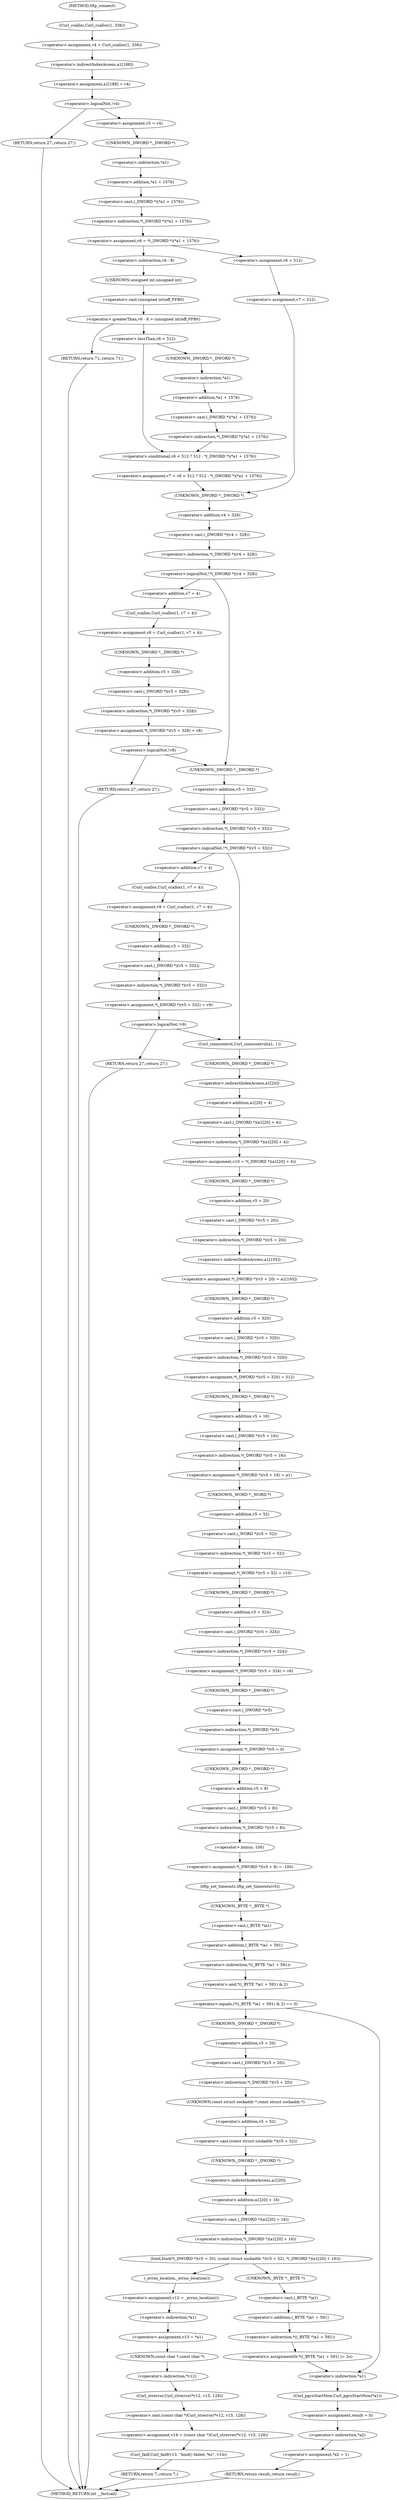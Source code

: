 digraph tftp_connect {  
"1000129" [label = "(<operator>.assignment,v4 = Curl_ccalloc(1, 336))" ]
"1000131" [label = "(Curl_ccalloc,Curl_ccalloc(1, 336))" ]
"1000134" [label = "(<operator>.assignment,a1[188] = v4)" ]
"1000135" [label = "(<operator>.indirectIndexAccess,a1[188])" ]
"1000140" [label = "(<operator>.logicalNot,!v4)" ]
"1000142" [label = "(RETURN,return 27;,return 27;)" ]
"1000144" [label = "(<operator>.assignment,v5 = v4)" ]
"1000147" [label = "(<operator>.assignment,v6 = *(_DWORD *)(*a1 + 1576))" ]
"1000149" [label = "(<operator>.indirection,*(_DWORD *)(*a1 + 1576))" ]
"1000150" [label = "(<operator>.cast,(_DWORD *)(*a1 + 1576))" ]
"1000151" [label = "(UNKNOWN,_DWORD *,_DWORD *)" ]
"1000152" [label = "(<operator>.addition,*a1 + 1576)" ]
"1000153" [label = "(<operator>.indirection,*a1)" ]
"1000160" [label = "(<operator>.greaterThan,v6 - 8 > (unsigned int)off_FFB0)" ]
"1000161" [label = "(<operator>.subtraction,v6 - 8)" ]
"1000164" [label = "(<operator>.cast,(unsigned int)off_FFB0)" ]
"1000165" [label = "(UNKNOWN,unsigned int,unsigned int)" ]
"1000167" [label = "(RETURN,return 71;,return 71;)" ]
"1000169" [label = "(<operator>.assignment,v7 = v6 < 512 ? 512 : *(_DWORD *)(*a1 + 1576))" ]
"1000171" [label = "(<operator>.conditional,v6 < 512 ? 512 : *(_DWORD *)(*a1 + 1576))" ]
"1000172" [label = "(<operator>.lessThan,v6 < 512)" ]
"1000176" [label = "(<operator>.indirection,*(_DWORD *)(*a1 + 1576))" ]
"1000177" [label = "(<operator>.cast,(_DWORD *)(*a1 + 1576))" ]
"1000178" [label = "(UNKNOWN,_DWORD *,_DWORD *)" ]
"1000179" [label = "(<operator>.addition,*a1 + 1576)" ]
"1000180" [label = "(<operator>.indirection,*a1)" ]
"1000185" [label = "(<operator>.assignment,v6 = 512)" ]
"1000188" [label = "(<operator>.assignment,v7 = 512)" ]
"1000192" [label = "(<operator>.logicalNot,!*(_DWORD *)(v4 + 328))" ]
"1000193" [label = "(<operator>.indirection,*(_DWORD *)(v4 + 328))" ]
"1000194" [label = "(<operator>.cast,(_DWORD *)(v4 + 328))" ]
"1000195" [label = "(UNKNOWN,_DWORD *,_DWORD *)" ]
"1000196" [label = "(<operator>.addition,v4 + 328)" ]
"1000200" [label = "(<operator>.assignment,v8 = Curl_ccalloc(1, v7 + 4))" ]
"1000202" [label = "(Curl_ccalloc,Curl_ccalloc(1, v7 + 4))" ]
"1000204" [label = "(<operator>.addition,v7 + 4)" ]
"1000207" [label = "(<operator>.assignment,*(_DWORD *)(v5 + 328) = v8)" ]
"1000208" [label = "(<operator>.indirection,*(_DWORD *)(v5 + 328))" ]
"1000209" [label = "(<operator>.cast,(_DWORD *)(v5 + 328))" ]
"1000210" [label = "(UNKNOWN,_DWORD *,_DWORD *)" ]
"1000211" [label = "(<operator>.addition,v5 + 328)" ]
"1000216" [label = "(<operator>.logicalNot,!v8)" ]
"1000218" [label = "(RETURN,return 27;,return 27;)" ]
"1000221" [label = "(<operator>.logicalNot,!*(_DWORD *)(v5 + 332))" ]
"1000222" [label = "(<operator>.indirection,*(_DWORD *)(v5 + 332))" ]
"1000223" [label = "(<operator>.cast,(_DWORD *)(v5 + 332))" ]
"1000224" [label = "(UNKNOWN,_DWORD *,_DWORD *)" ]
"1000225" [label = "(<operator>.addition,v5 + 332)" ]
"1000229" [label = "(<operator>.assignment,v9 = Curl_ccalloc(1, v7 + 4))" ]
"1000231" [label = "(Curl_ccalloc,Curl_ccalloc(1, v7 + 4))" ]
"1000233" [label = "(<operator>.addition,v7 + 4)" ]
"1000236" [label = "(<operator>.assignment,*(_DWORD *)(v5 + 332) = v9)" ]
"1000237" [label = "(<operator>.indirection,*(_DWORD *)(v5 + 332))" ]
"1000238" [label = "(<operator>.cast,(_DWORD *)(v5 + 332))" ]
"1000239" [label = "(UNKNOWN,_DWORD *,_DWORD *)" ]
"1000240" [label = "(<operator>.addition,v5 + 332)" ]
"1000245" [label = "(<operator>.logicalNot,!v9)" ]
"1000247" [label = "(RETURN,return 27;,return 27;)" ]
"1000249" [label = "(Curl_conncontrol,Curl_conncontrol(a1, 1))" ]
"1000252" [label = "(<operator>.assignment,v10 = *(_DWORD *)(a1[20] + 4))" ]
"1000254" [label = "(<operator>.indirection,*(_DWORD *)(a1[20] + 4))" ]
"1000255" [label = "(<operator>.cast,(_DWORD *)(a1[20] + 4))" ]
"1000256" [label = "(UNKNOWN,_DWORD *,_DWORD *)" ]
"1000257" [label = "(<operator>.addition,a1[20] + 4)" ]
"1000258" [label = "(<operator>.indirectIndexAccess,a1[20])" ]
"1000262" [label = "(<operator>.assignment,*(_DWORD *)(v5 + 20) = a1[105])" ]
"1000263" [label = "(<operator>.indirection,*(_DWORD *)(v5 + 20))" ]
"1000264" [label = "(<operator>.cast,(_DWORD *)(v5 + 20))" ]
"1000265" [label = "(UNKNOWN,_DWORD *,_DWORD *)" ]
"1000266" [label = "(<operator>.addition,v5 + 20)" ]
"1000269" [label = "(<operator>.indirectIndexAccess,a1[105])" ]
"1000272" [label = "(<operator>.assignment,*(_DWORD *)(v5 + 320) = 512)" ]
"1000273" [label = "(<operator>.indirection,*(_DWORD *)(v5 + 320))" ]
"1000274" [label = "(<operator>.cast,(_DWORD *)(v5 + 320))" ]
"1000275" [label = "(UNKNOWN,_DWORD *,_DWORD *)" ]
"1000276" [label = "(<operator>.addition,v5 + 320)" ]
"1000280" [label = "(<operator>.assignment,*(_DWORD *)(v5 + 16) = a1)" ]
"1000281" [label = "(<operator>.indirection,*(_DWORD *)(v5 + 16))" ]
"1000282" [label = "(<operator>.cast,(_DWORD *)(v5 + 16))" ]
"1000283" [label = "(UNKNOWN,_DWORD *,_DWORD *)" ]
"1000284" [label = "(<operator>.addition,v5 + 16)" ]
"1000288" [label = "(<operator>.assignment,*(_WORD *)(v5 + 52) = v10)" ]
"1000289" [label = "(<operator>.indirection,*(_WORD *)(v5 + 52))" ]
"1000290" [label = "(<operator>.cast,(_WORD *)(v5 + 52))" ]
"1000291" [label = "(UNKNOWN,_WORD *,_WORD *)" ]
"1000292" [label = "(<operator>.addition,v5 + 52)" ]
"1000296" [label = "(<operator>.assignment,*(_DWORD *)(v5 + 324) = v6)" ]
"1000297" [label = "(<operator>.indirection,*(_DWORD *)(v5 + 324))" ]
"1000298" [label = "(<operator>.cast,(_DWORD *)(v5 + 324))" ]
"1000299" [label = "(UNKNOWN,_DWORD *,_DWORD *)" ]
"1000300" [label = "(<operator>.addition,v5 + 324)" ]
"1000304" [label = "(<operator>.assignment,*(_DWORD *)v5 = 0)" ]
"1000305" [label = "(<operator>.indirection,*(_DWORD *)v5)" ]
"1000306" [label = "(<operator>.cast,(_DWORD *)v5)" ]
"1000307" [label = "(UNKNOWN,_DWORD *,_DWORD *)" ]
"1000310" [label = "(<operator>.assignment,*(_DWORD *)(v5 + 8) = -100)" ]
"1000311" [label = "(<operator>.indirection,*(_DWORD *)(v5 + 8))" ]
"1000312" [label = "(<operator>.cast,(_DWORD *)(v5 + 8))" ]
"1000313" [label = "(UNKNOWN,_DWORD *,_DWORD *)" ]
"1000314" [label = "(<operator>.addition,v5 + 8)" ]
"1000317" [label = "(<operator>.minus,-100)" ]
"1000319" [label = "(tftp_set_timeouts,tftp_set_timeouts(v5))" ]
"1000322" [label = "(<operator>.equals,(*((_BYTE *)a1 + 591) & 2) == 0)" ]
"1000323" [label = "(<operator>.and,*((_BYTE *)a1 + 591) & 2)" ]
"1000324" [label = "(<operator>.indirection,*((_BYTE *)a1 + 591))" ]
"1000325" [label = "(<operator>.addition,(_BYTE *)a1 + 591)" ]
"1000326" [label = "(<operator>.cast,(_BYTE *)a1)" ]
"1000327" [label = "(UNKNOWN,_BYTE *,_BYTE *)" ]
"1000334" [label = "(bind,bind(*(_DWORD *)(v5 + 20), (const struct sockaddr *)(v5 + 52), *(_DWORD *)(a1[20] + 16)))" ]
"1000335" [label = "(<operator>.indirection,*(_DWORD *)(v5 + 20))" ]
"1000336" [label = "(<operator>.cast,(_DWORD *)(v5 + 20))" ]
"1000337" [label = "(UNKNOWN,_DWORD *,_DWORD *)" ]
"1000338" [label = "(<operator>.addition,v5 + 20)" ]
"1000341" [label = "(<operator>.cast,(const struct sockaddr *)(v5 + 52))" ]
"1000342" [label = "(UNKNOWN,const struct sockaddr *,const struct sockaddr *)" ]
"1000343" [label = "(<operator>.addition,v5 + 52)" ]
"1000346" [label = "(<operator>.indirection,*(_DWORD *)(a1[20] + 16))" ]
"1000347" [label = "(<operator>.cast,(_DWORD *)(a1[20] + 16))" ]
"1000348" [label = "(UNKNOWN,_DWORD *,_DWORD *)" ]
"1000349" [label = "(<operator>.addition,a1[20] + 16)" ]
"1000350" [label = "(<operator>.indirectIndexAccess,a1[20])" ]
"1000355" [label = "(<operator>.assignment,v12 = _errno_location())" ]
"1000357" [label = "(_errno_location,_errno_location())" ]
"1000358" [label = "(<operator>.assignment,v13 = *a1)" ]
"1000360" [label = "(<operator>.indirection,*a1)" ]
"1000362" [label = "(<operator>.assignment,v14 = (const char *)Curl_strerror(*v12, v15, 128))" ]
"1000364" [label = "(<operator>.cast,(const char *)Curl_strerror(*v12, v15, 128))" ]
"1000365" [label = "(UNKNOWN,const char *,const char *)" ]
"1000366" [label = "(Curl_strerror,Curl_strerror(*v12, v15, 128))" ]
"1000367" [label = "(<operator>.indirection,*v12)" ]
"1000371" [label = "(Curl_failf,Curl_failf(v13, \"bind() failed; %s\", v14))" ]
"1000375" [label = "(RETURN,return 7;,return 7;)" ]
"1000377" [label = "(<operators>.assignmentOr,*((_BYTE *)a1 + 591) |= 2u)" ]
"1000378" [label = "(<operator>.indirection,*((_BYTE *)a1 + 591))" ]
"1000379" [label = "(<operator>.addition,(_BYTE *)a1 + 591)" ]
"1000380" [label = "(<operator>.cast,(_BYTE *)a1)" ]
"1000381" [label = "(UNKNOWN,_BYTE *,_BYTE *)" ]
"1000385" [label = "(Curl_pgrsStartNow,Curl_pgrsStartNow(*a1))" ]
"1000386" [label = "(<operator>.indirection,*a1)" ]
"1000388" [label = "(<operator>.assignment,result = 0)" ]
"1000391" [label = "(<operator>.assignment,*a2 = 1)" ]
"1000392" [label = "(<operator>.indirection,*a2)" ]
"1000395" [label = "(RETURN,return result;,return result;)" ]
"1000113" [label = "(METHOD,tftp_connect)" ]
"1000397" [label = "(METHOD_RETURN,int __fastcall)" ]
  "1000129" -> "1000135" 
  "1000131" -> "1000129" 
  "1000134" -> "1000140" 
  "1000135" -> "1000134" 
  "1000140" -> "1000142" 
  "1000140" -> "1000144" 
  "1000142" -> "1000397" 
  "1000144" -> "1000151" 
  "1000147" -> "1000161" 
  "1000147" -> "1000185" 
  "1000149" -> "1000147" 
  "1000150" -> "1000149" 
  "1000151" -> "1000153" 
  "1000152" -> "1000150" 
  "1000153" -> "1000152" 
  "1000160" -> "1000167" 
  "1000160" -> "1000172" 
  "1000161" -> "1000165" 
  "1000164" -> "1000160" 
  "1000165" -> "1000164" 
  "1000167" -> "1000397" 
  "1000169" -> "1000195" 
  "1000171" -> "1000169" 
  "1000172" -> "1000178" 
  "1000172" -> "1000171" 
  "1000176" -> "1000171" 
  "1000177" -> "1000176" 
  "1000178" -> "1000180" 
  "1000179" -> "1000177" 
  "1000180" -> "1000179" 
  "1000185" -> "1000188" 
  "1000188" -> "1000195" 
  "1000192" -> "1000224" 
  "1000192" -> "1000204" 
  "1000193" -> "1000192" 
  "1000194" -> "1000193" 
  "1000195" -> "1000196" 
  "1000196" -> "1000194" 
  "1000200" -> "1000210" 
  "1000202" -> "1000200" 
  "1000204" -> "1000202" 
  "1000207" -> "1000216" 
  "1000208" -> "1000207" 
  "1000209" -> "1000208" 
  "1000210" -> "1000211" 
  "1000211" -> "1000209" 
  "1000216" -> "1000224" 
  "1000216" -> "1000218" 
  "1000218" -> "1000397" 
  "1000221" -> "1000233" 
  "1000221" -> "1000249" 
  "1000222" -> "1000221" 
  "1000223" -> "1000222" 
  "1000224" -> "1000225" 
  "1000225" -> "1000223" 
  "1000229" -> "1000239" 
  "1000231" -> "1000229" 
  "1000233" -> "1000231" 
  "1000236" -> "1000245" 
  "1000237" -> "1000236" 
  "1000238" -> "1000237" 
  "1000239" -> "1000240" 
  "1000240" -> "1000238" 
  "1000245" -> "1000247" 
  "1000245" -> "1000249" 
  "1000247" -> "1000397" 
  "1000249" -> "1000256" 
  "1000252" -> "1000265" 
  "1000254" -> "1000252" 
  "1000255" -> "1000254" 
  "1000256" -> "1000258" 
  "1000257" -> "1000255" 
  "1000258" -> "1000257" 
  "1000262" -> "1000275" 
  "1000263" -> "1000269" 
  "1000264" -> "1000263" 
  "1000265" -> "1000266" 
  "1000266" -> "1000264" 
  "1000269" -> "1000262" 
  "1000272" -> "1000283" 
  "1000273" -> "1000272" 
  "1000274" -> "1000273" 
  "1000275" -> "1000276" 
  "1000276" -> "1000274" 
  "1000280" -> "1000291" 
  "1000281" -> "1000280" 
  "1000282" -> "1000281" 
  "1000283" -> "1000284" 
  "1000284" -> "1000282" 
  "1000288" -> "1000299" 
  "1000289" -> "1000288" 
  "1000290" -> "1000289" 
  "1000291" -> "1000292" 
  "1000292" -> "1000290" 
  "1000296" -> "1000307" 
  "1000297" -> "1000296" 
  "1000298" -> "1000297" 
  "1000299" -> "1000300" 
  "1000300" -> "1000298" 
  "1000304" -> "1000313" 
  "1000305" -> "1000304" 
  "1000306" -> "1000305" 
  "1000307" -> "1000306" 
  "1000310" -> "1000319" 
  "1000311" -> "1000317" 
  "1000312" -> "1000311" 
  "1000313" -> "1000314" 
  "1000314" -> "1000312" 
  "1000317" -> "1000310" 
  "1000319" -> "1000327" 
  "1000322" -> "1000337" 
  "1000322" -> "1000386" 
  "1000323" -> "1000322" 
  "1000324" -> "1000323" 
  "1000325" -> "1000324" 
  "1000326" -> "1000325" 
  "1000327" -> "1000326" 
  "1000334" -> "1000381" 
  "1000334" -> "1000357" 
  "1000335" -> "1000342" 
  "1000336" -> "1000335" 
  "1000337" -> "1000338" 
  "1000338" -> "1000336" 
  "1000341" -> "1000348" 
  "1000342" -> "1000343" 
  "1000343" -> "1000341" 
  "1000346" -> "1000334" 
  "1000347" -> "1000346" 
  "1000348" -> "1000350" 
  "1000349" -> "1000347" 
  "1000350" -> "1000349" 
  "1000355" -> "1000360" 
  "1000357" -> "1000355" 
  "1000358" -> "1000365" 
  "1000360" -> "1000358" 
  "1000362" -> "1000371" 
  "1000364" -> "1000362" 
  "1000365" -> "1000367" 
  "1000366" -> "1000364" 
  "1000367" -> "1000366" 
  "1000371" -> "1000375" 
  "1000375" -> "1000397" 
  "1000377" -> "1000386" 
  "1000378" -> "1000377" 
  "1000379" -> "1000378" 
  "1000380" -> "1000379" 
  "1000381" -> "1000380" 
  "1000385" -> "1000388" 
  "1000386" -> "1000385" 
  "1000388" -> "1000392" 
  "1000391" -> "1000395" 
  "1000392" -> "1000391" 
  "1000395" -> "1000397" 
  "1000113" -> "1000131" 
}
